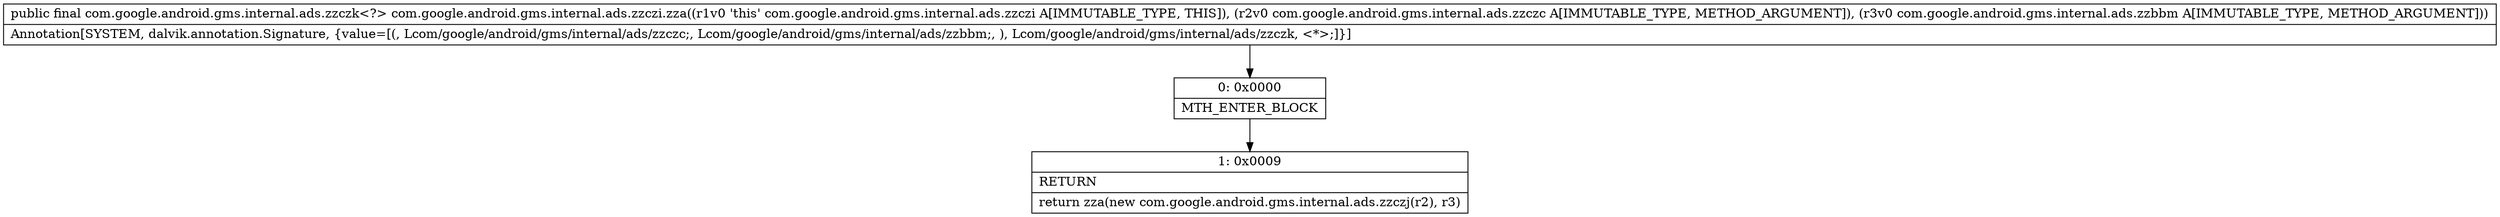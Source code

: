 digraph "CFG forcom.google.android.gms.internal.ads.zzczi.zza(Lcom\/google\/android\/gms\/internal\/ads\/zzczc;Lcom\/google\/android\/gms\/internal\/ads\/zzbbm;)Lcom\/google\/android\/gms\/internal\/ads\/zzczk;" {
Node_0 [shape=record,label="{0\:\ 0x0000|MTH_ENTER_BLOCK\l}"];
Node_1 [shape=record,label="{1\:\ 0x0009|RETURN\l|return zza(new com.google.android.gms.internal.ads.zzczj(r2), r3)\l}"];
MethodNode[shape=record,label="{public final com.google.android.gms.internal.ads.zzczk\<?\> com.google.android.gms.internal.ads.zzczi.zza((r1v0 'this' com.google.android.gms.internal.ads.zzczi A[IMMUTABLE_TYPE, THIS]), (r2v0 com.google.android.gms.internal.ads.zzczc A[IMMUTABLE_TYPE, METHOD_ARGUMENT]), (r3v0 com.google.android.gms.internal.ads.zzbbm A[IMMUTABLE_TYPE, METHOD_ARGUMENT]))  | Annotation[SYSTEM, dalvik.annotation.Signature, \{value=[(, Lcom\/google\/android\/gms\/internal\/ads\/zzczc;, Lcom\/google\/android\/gms\/internal\/ads\/zzbbm;, ), Lcom\/google\/android\/gms\/internal\/ads\/zzczk, \<*\>;]\}]\l}"];
MethodNode -> Node_0;
Node_0 -> Node_1;
}

